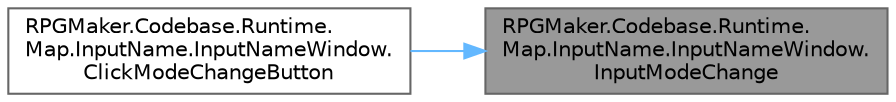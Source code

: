 digraph "RPGMaker.Codebase.Runtime.Map.InputName.InputNameWindow.InputModeChange"
{
 // LATEX_PDF_SIZE
  bgcolor="transparent";
  edge [fontname=Helvetica,fontsize=10,labelfontname=Helvetica,labelfontsize=10];
  node [fontname=Helvetica,fontsize=10,shape=box,height=0.2,width=0.4];
  rankdir="RL";
  Node1 [id="Node000001",label="RPGMaker.Codebase.Runtime.\lMap.InputName.InputNameWindow.\lInputModeChange",height=0.2,width=0.4,color="gray40", fillcolor="grey60", style="filled", fontcolor="black",tooltip="キーボードを順番に変更 今のキーボードを取得して次のキーボードへ切り替える"];
  Node1 -> Node2 [id="edge1_Node000001_Node000002",dir="back",color="steelblue1",style="solid",tooltip=" "];
  Node2 [id="Node000002",label="RPGMaker.Codebase.Runtime.\lMap.InputName.InputNameWindow.\lClickModeChangeButton",height=0.2,width=0.4,color="grey40", fillcolor="white", style="filled",URL="$dd/d7d/class_r_p_g_maker_1_1_codebase_1_1_runtime_1_1_map_1_1_input_name_1_1_input_name_window.html#a77e6c23bf96b17dc7014ea3034a38507",tooltip="入力文字変更"];
}
